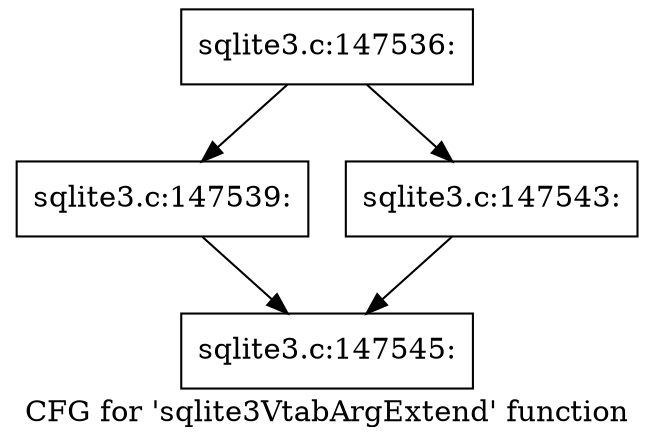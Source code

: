 digraph "CFG for 'sqlite3VtabArgExtend' function" {
	label="CFG for 'sqlite3VtabArgExtend' function";

	Node0x55c0fa3f3240 [shape=record,label="{sqlite3.c:147536:}"];
	Node0x55c0fa3f3240 -> Node0x55c0fa3f4970;
	Node0x55c0fa3f3240 -> Node0x55c0fa3f4a10;
	Node0x55c0fa3f4970 [shape=record,label="{sqlite3.c:147539:}"];
	Node0x55c0fa3f4970 -> Node0x55c0fa3f49c0;
	Node0x55c0fa3f4a10 [shape=record,label="{sqlite3.c:147543:}"];
	Node0x55c0fa3f4a10 -> Node0x55c0fa3f49c0;
	Node0x55c0fa3f49c0 [shape=record,label="{sqlite3.c:147545:}"];
}

